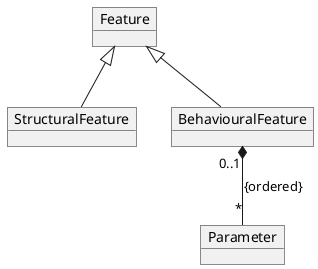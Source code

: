 @startuml

' ref: http://plantuml.com/object-diagram

object Feature
object StructuralFeature
object BehaviouralFeature
object Parameter

Feature <|-- StructuralFeature
Feature <|-- BehaviouralFeature

BehaviouralFeature "0..1" *-- "*" Parameter : {ordered}

@enduml